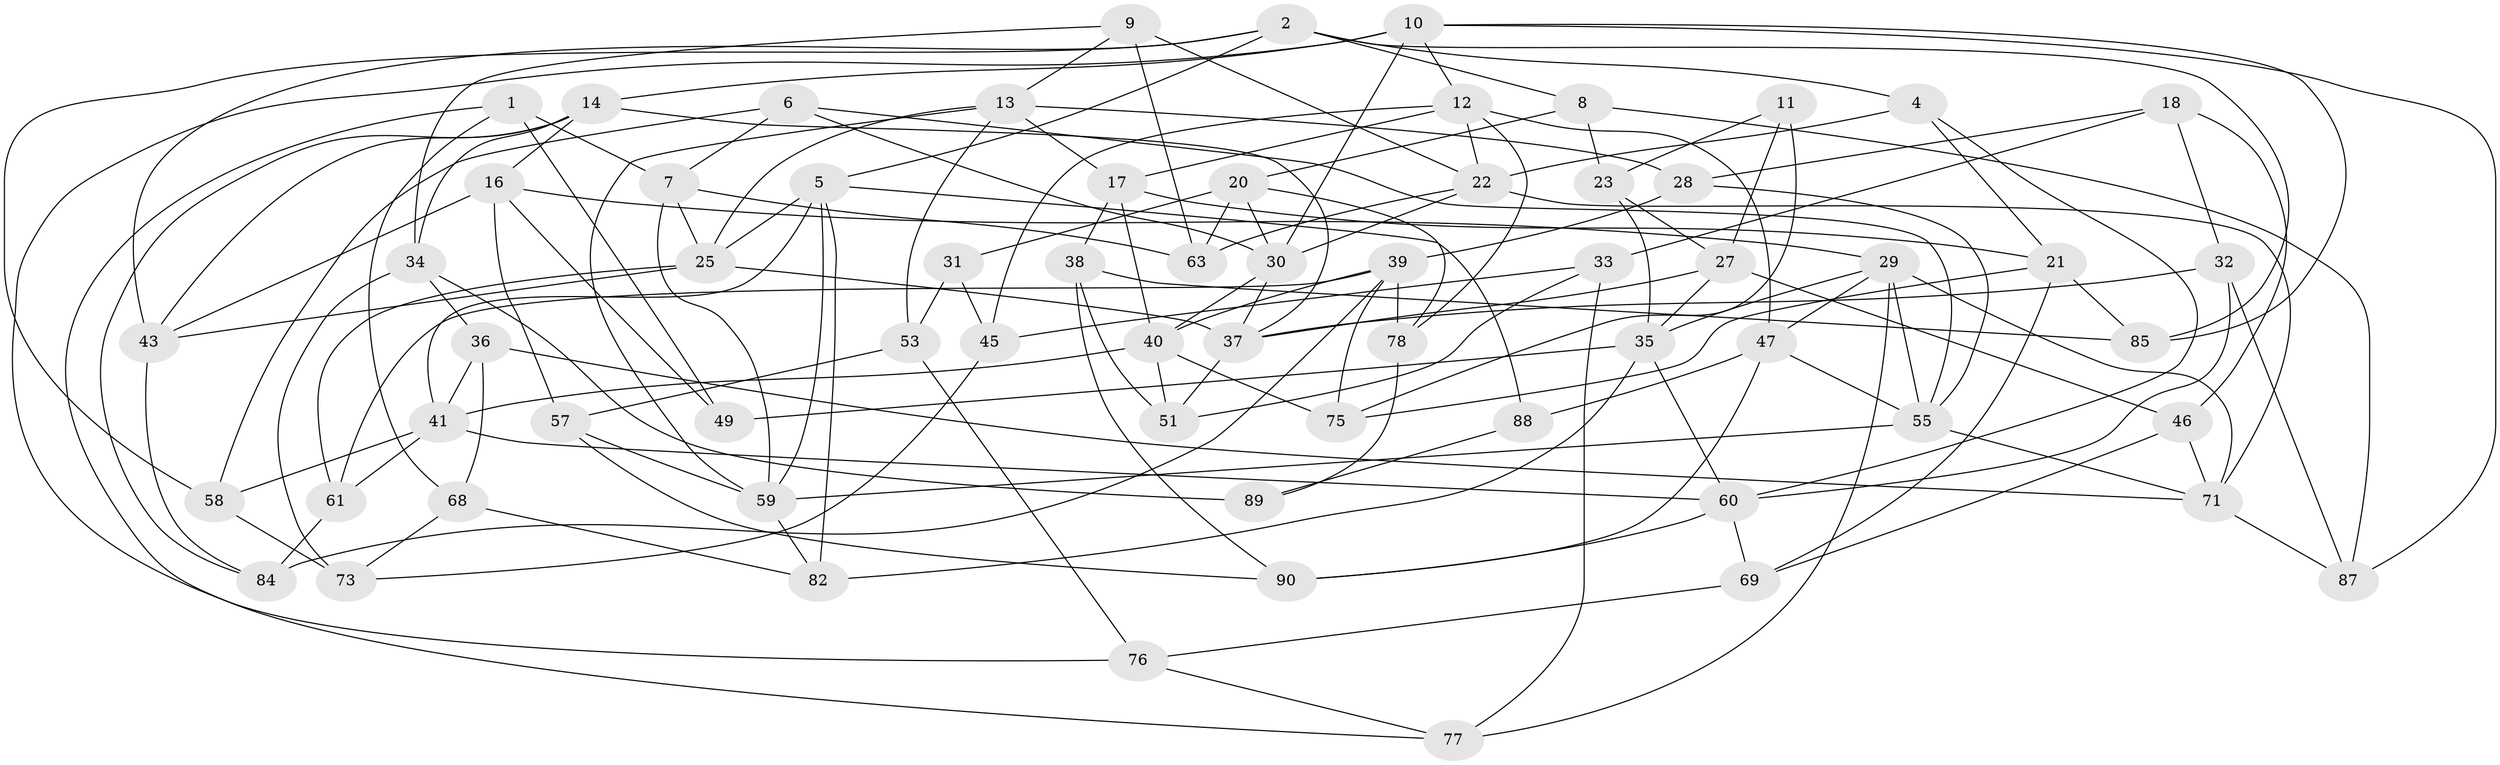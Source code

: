 // original degree distribution, {4: 1.0}
// Generated by graph-tools (version 1.1) at 2025/11/02/27/25 16:11:47]
// undirected, 65 vertices, 151 edges
graph export_dot {
graph [start="1"]
  node [color=gray90,style=filled];
  1 [super="+94"];
  2 [super="+3"];
  4;
  5 [super="+54"];
  6;
  7 [super="+15"];
  8;
  9;
  10 [super="+66"];
  11;
  12 [super="+92"];
  13 [super="+65"];
  14 [super="+70"];
  16 [super="+62"];
  17 [super="+19"];
  18;
  20 [super="+83"];
  21 [super="+86"];
  22 [super="+24"];
  23;
  25 [super="+26"];
  27 [super="+44"];
  28;
  29 [super="+67"];
  30 [super="+72"];
  31;
  32;
  33;
  34 [super="+64"];
  35 [super="+74"];
  36;
  37 [super="+81"];
  38;
  39 [super="+42"];
  40 [super="+52"];
  41 [super="+56"];
  43 [super="+50"];
  45;
  46;
  47 [super="+48"];
  49;
  51;
  53;
  55 [super="+80"];
  57;
  58;
  59 [super="+91"];
  60 [super="+79"];
  61;
  63;
  68;
  69;
  71 [super="+93"];
  73;
  75;
  76;
  77;
  78;
  82;
  84;
  85;
  87;
  88;
  89;
  90;
  1 -- 7 [weight=2];
  1 -- 49 [weight=2];
  1 -- 68;
  1 -- 77;
  2 -- 4;
  2 -- 8;
  2 -- 5;
  2 -- 58;
  2 -- 85;
  2 -- 43;
  4 -- 21;
  4 -- 22;
  4 -- 60;
  5 -- 25;
  5 -- 88;
  5 -- 82;
  5 -- 59;
  5 -- 41;
  6 -- 58;
  6 -- 55;
  6 -- 7;
  6 -- 30;
  7 -- 59;
  7 -- 63;
  7 -- 25;
  8 -- 20;
  8 -- 23;
  8 -- 87;
  9 -- 63;
  9 -- 22;
  9 -- 13;
  9 -- 34;
  10 -- 30;
  10 -- 76;
  10 -- 87;
  10 -- 12;
  10 -- 85;
  10 -- 14;
  11 -- 75;
  11 -- 27 [weight=2];
  11 -- 23;
  12 -- 45;
  12 -- 78;
  12 -- 22;
  12 -- 47;
  12 -- 17;
  13 -- 53;
  13 -- 17;
  13 -- 28;
  13 -- 25;
  13 -- 59;
  14 -- 43;
  14 -- 16;
  14 -- 84;
  14 -- 37;
  14 -- 34;
  16 -- 49;
  16 -- 57;
  16 -- 43 [weight=2];
  16 -- 29;
  17 -- 38;
  17 -- 21 [weight=2];
  17 -- 40;
  18 -- 28;
  18 -- 32;
  18 -- 46;
  18 -- 33;
  20 -- 31 [weight=2];
  20 -- 30;
  20 -- 78;
  20 -- 63;
  21 -- 75;
  21 -- 85;
  21 -- 69;
  22 -- 30;
  22 -- 71;
  22 -- 63;
  23 -- 35;
  23 -- 27;
  25 -- 61;
  25 -- 43;
  25 -- 37;
  27 -- 37;
  27 -- 35;
  27 -- 46;
  28 -- 55;
  28 -- 39;
  29 -- 47;
  29 -- 35;
  29 -- 77;
  29 -- 71;
  29 -- 55;
  30 -- 40;
  30 -- 37;
  31 -- 53;
  31 -- 45;
  32 -- 87;
  32 -- 60;
  32 -- 37;
  33 -- 77;
  33 -- 51;
  33 -- 45;
  34 -- 36;
  34 -- 89 [weight=2];
  34 -- 73;
  35 -- 60;
  35 -- 82;
  35 -- 49;
  36 -- 68;
  36 -- 71;
  36 -- 41;
  37 -- 51;
  38 -- 90;
  38 -- 51;
  38 -- 85;
  39 -- 75;
  39 -- 78;
  39 -- 40;
  39 -- 61;
  39 -- 84;
  40 -- 51;
  40 -- 41;
  40 -- 75;
  41 -- 61;
  41 -- 58;
  41 -- 60;
  43 -- 84;
  45 -- 73;
  46 -- 69;
  46 -- 71;
  47 -- 88 [weight=2];
  47 -- 90;
  47 -- 55;
  53 -- 76;
  53 -- 57;
  55 -- 71;
  55 -- 59;
  57 -- 59;
  57 -- 90;
  58 -- 73;
  59 -- 82;
  60 -- 90;
  60 -- 69;
  61 -- 84;
  68 -- 82;
  68 -- 73;
  69 -- 76;
  71 -- 87;
  76 -- 77;
  78 -- 89;
  88 -- 89;
}
